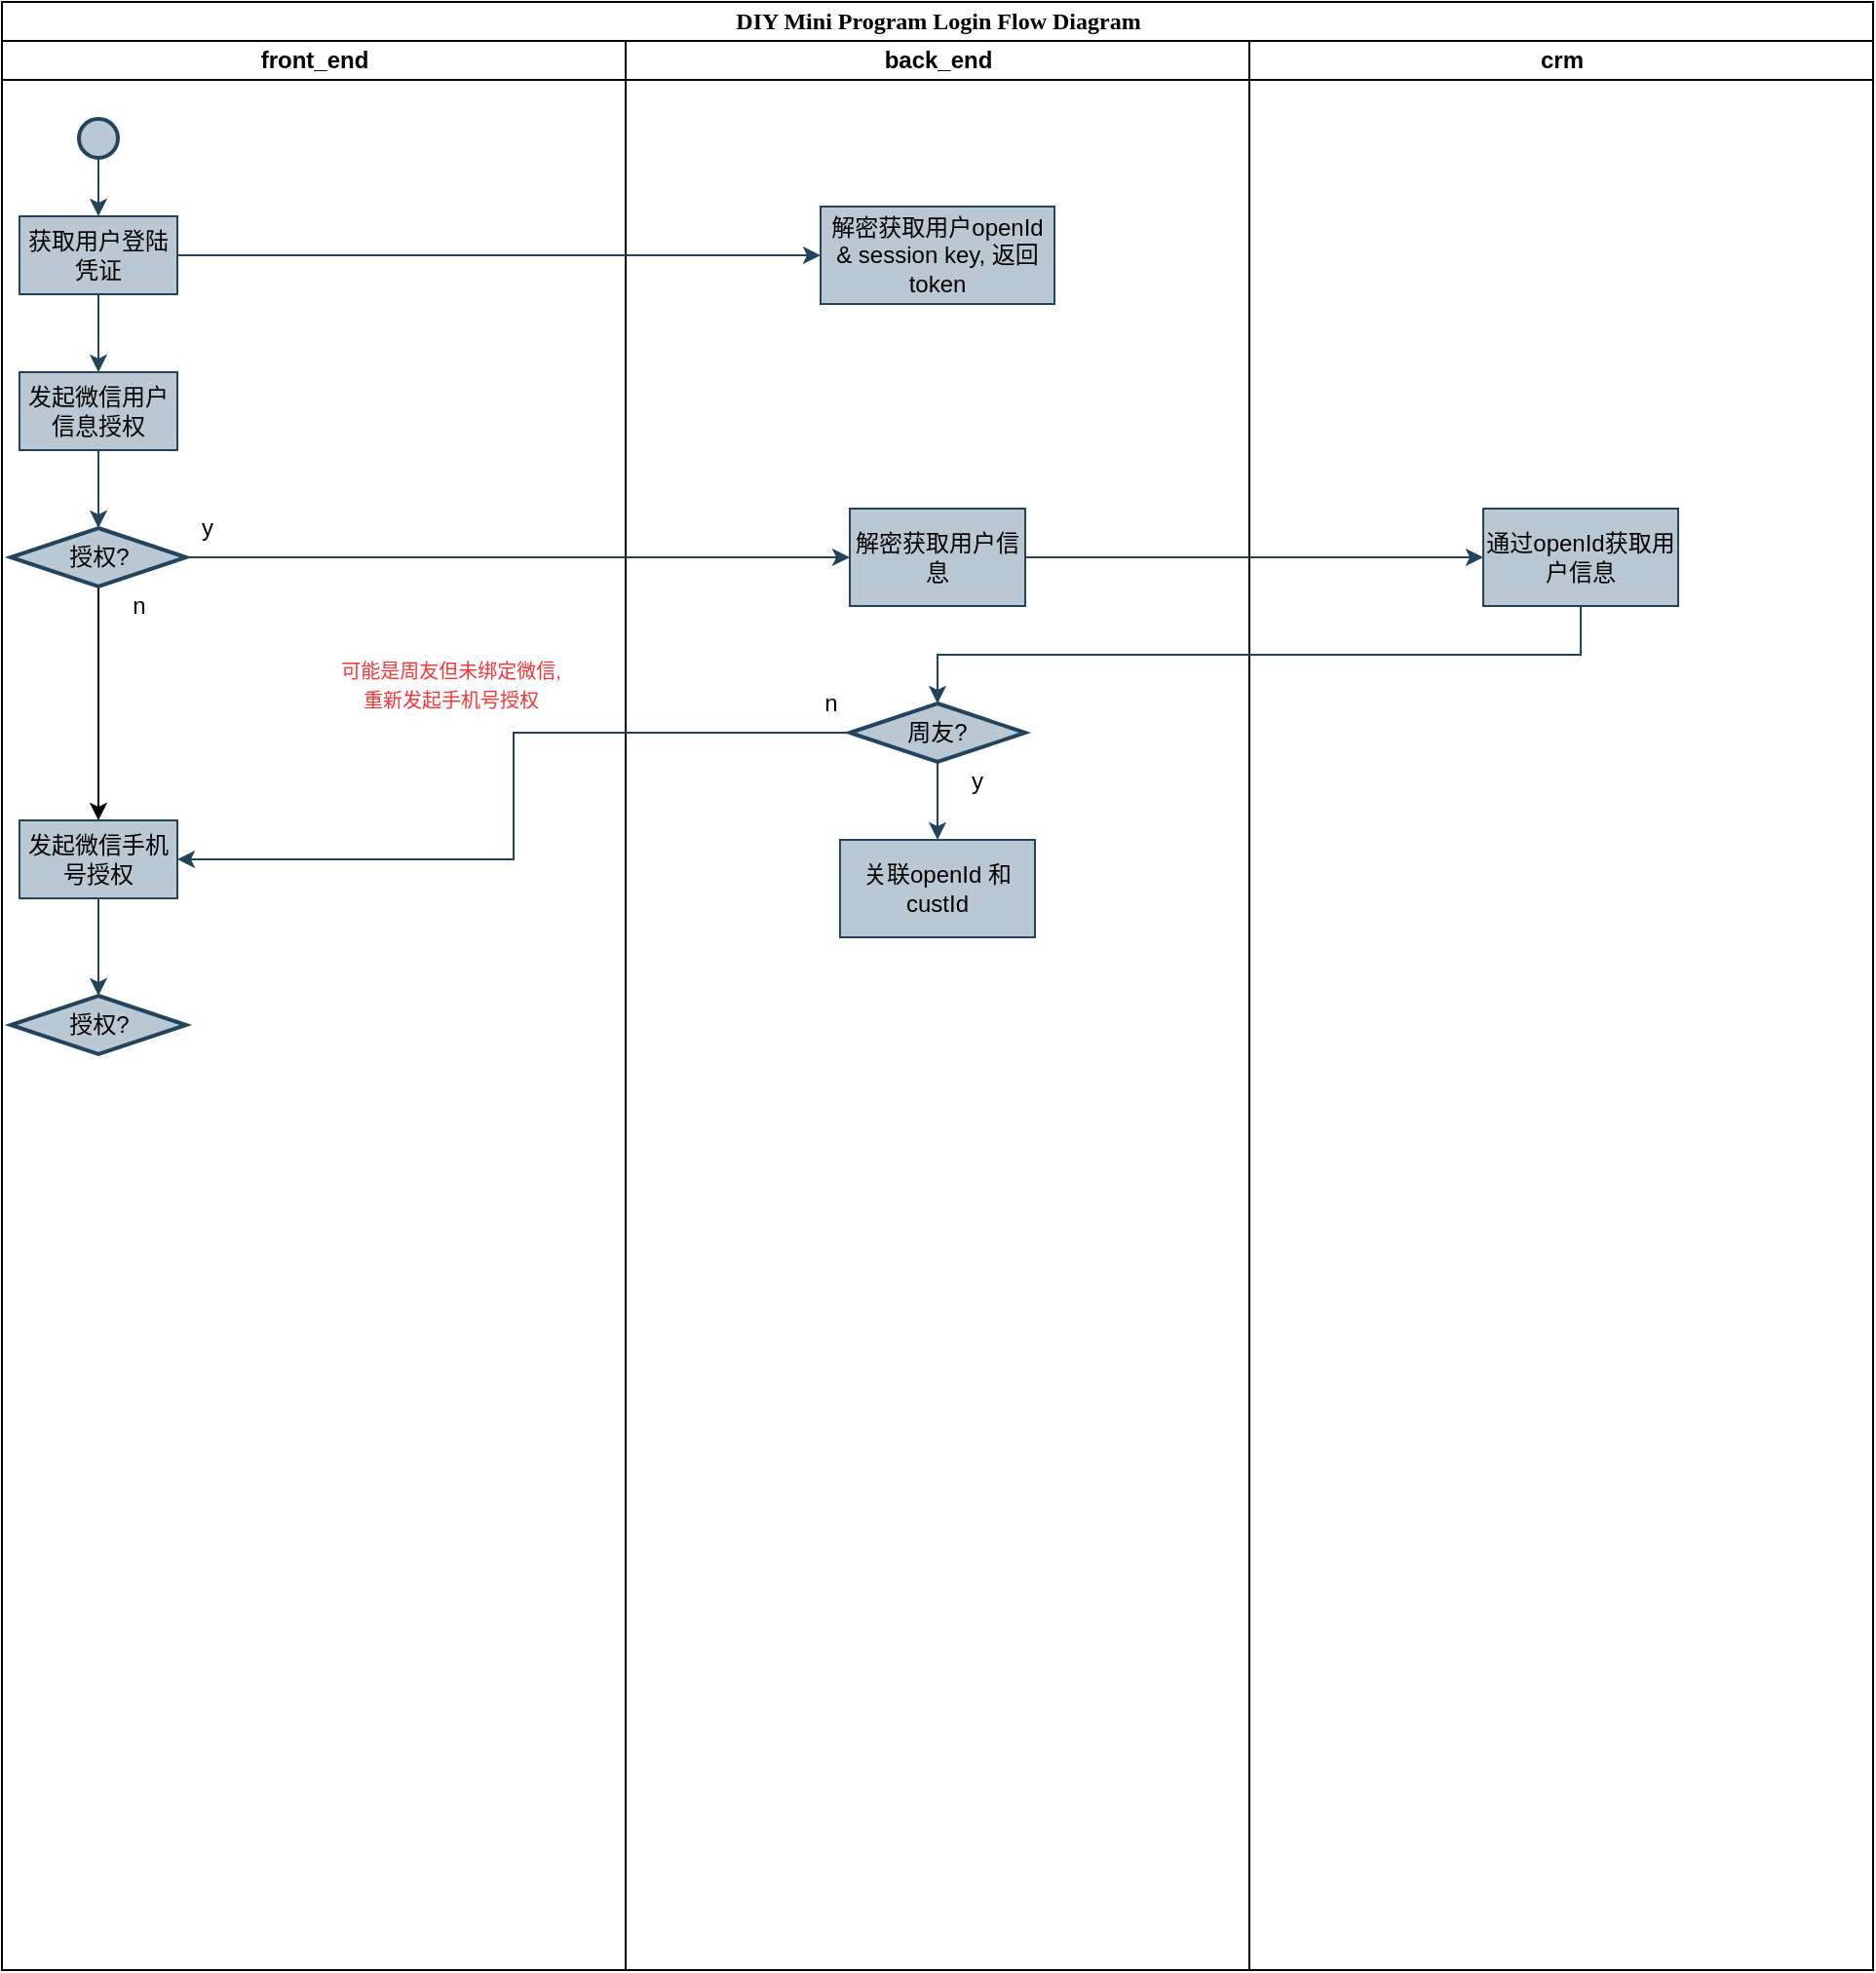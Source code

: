<mxfile version="12.7.9" type="github">
  <diagram name="Page-1" id="0783ab3e-0a74-02c8-0abd-f7b4e66b4bec">
    <mxGraphModel dx="1585" dy="864" grid="1" gridSize="10" guides="1" tooltips="1" connect="1" arrows="1" fold="1" page="1" pageScale="1" pageWidth="850" pageHeight="1100" background="#ffffff" math="0" shadow="0">
      <root>
        <mxCell id="0" />
        <mxCell id="1" parent="0" />
        <mxCell id="1c1d494c118603dd-1" value="DIY Mini Program Login Flow Diagram" style="swimlane;html=1;childLayout=stackLayout;startSize=20;rounded=0;shadow=0;comic=0;labelBackgroundColor=none;strokeWidth=1;fontFamily=Verdana;fontSize=12;align=center;" parent="1" vertex="1">
          <mxGeometry width="960" height="1010" as="geometry" />
        </mxCell>
        <mxCell id="1c1d494c118603dd-2" value="front_end" style="swimlane;html=1;startSize=20;" parent="1c1d494c118603dd-1" vertex="1">
          <mxGeometry y="20" width="320" height="990" as="geometry" />
        </mxCell>
        <mxCell id="7PXRdTP2mNgVB09aPx2Q-12" style="edgeStyle=orthogonalEdgeStyle;rounded=0;orthogonalLoop=1;jettySize=auto;html=1;entryX=0.5;entryY=0;entryDx=0;entryDy=0;fillColor=#bac8d3;strokeColor=#23445d;" edge="1" parent="1c1d494c118603dd-2" source="7PXRdTP2mNgVB09aPx2Q-1" target="7PXRdTP2mNgVB09aPx2Q-9">
          <mxGeometry relative="1" as="geometry" />
        </mxCell>
        <mxCell id="7PXRdTP2mNgVB09aPx2Q-1" value="" style="strokeWidth=2;html=1;shape=mxgraph.flowchart.start_2;whiteSpace=wrap;fillColor=#bac8d3;strokeColor=#23445d;" vertex="1" parent="1c1d494c118603dd-2">
          <mxGeometry x="39.5" y="40" width="20" height="20" as="geometry" />
        </mxCell>
        <mxCell id="7PXRdTP2mNgVB09aPx2Q-30" style="edgeStyle=orthogonalEdgeStyle;rounded=0;orthogonalLoop=1;jettySize=auto;html=1;entryX=0.5;entryY=0;entryDx=0;entryDy=0;" edge="1" parent="1c1d494c118603dd-2" source="7PXRdTP2mNgVB09aPx2Q-2" target="7PXRdTP2mNgVB09aPx2Q-28">
          <mxGeometry relative="1" as="geometry" />
        </mxCell>
        <mxCell id="7PXRdTP2mNgVB09aPx2Q-2" value="授权?" style="strokeWidth=2;html=1;shape=mxgraph.flowchart.decision;whiteSpace=wrap;fillColor=#bac8d3;strokeColor=#23445d;" vertex="1" parent="1c1d494c118603dd-2">
          <mxGeometry x="4.5" y="250" width="90" height="30" as="geometry" />
        </mxCell>
        <mxCell id="7PXRdTP2mNgVB09aPx2Q-17" style="edgeStyle=orthogonalEdgeStyle;rounded=0;orthogonalLoop=1;jettySize=auto;html=1;entryX=0.5;entryY=0;entryDx=0;entryDy=0;fillColor=#bac8d3;strokeColor=#23445d;" edge="1" parent="1c1d494c118603dd-2" source="7PXRdTP2mNgVB09aPx2Q-9" target="7PXRdTP2mNgVB09aPx2Q-16">
          <mxGeometry relative="1" as="geometry" />
        </mxCell>
        <mxCell id="7PXRdTP2mNgVB09aPx2Q-9" value="获取用户登陆凭证" style="rounded=0;whiteSpace=wrap;html=1;fillColor=#bac8d3;strokeColor=#23445d;" vertex="1" parent="1c1d494c118603dd-2">
          <mxGeometry x="9" y="90" width="81" height="40" as="geometry" />
        </mxCell>
        <mxCell id="7PXRdTP2mNgVB09aPx2Q-18" style="edgeStyle=orthogonalEdgeStyle;rounded=0;orthogonalLoop=1;jettySize=auto;html=1;fillColor=#bac8d3;strokeColor=#23445d;" edge="1" parent="1c1d494c118603dd-2" source="7PXRdTP2mNgVB09aPx2Q-16" target="7PXRdTP2mNgVB09aPx2Q-2">
          <mxGeometry relative="1" as="geometry" />
        </mxCell>
        <mxCell id="7PXRdTP2mNgVB09aPx2Q-16" value="发起微信用户信息授权" style="rounded=0;whiteSpace=wrap;html=1;fillColor=#bac8d3;strokeColor=#23445d;" vertex="1" parent="1c1d494c118603dd-2">
          <mxGeometry x="9" y="170" width="81" height="40" as="geometry" />
        </mxCell>
        <mxCell id="7PXRdTP2mNgVB09aPx2Q-37" style="edgeStyle=orthogonalEdgeStyle;rounded=0;orthogonalLoop=1;jettySize=auto;html=1;entryX=0.5;entryY=0;entryDx=0;entryDy=0;entryPerimeter=0;fillColor=#bac8d3;strokeColor=#23445d;" edge="1" parent="1c1d494c118603dd-2" source="7PXRdTP2mNgVB09aPx2Q-28" target="7PXRdTP2mNgVB09aPx2Q-36">
          <mxGeometry relative="1" as="geometry" />
        </mxCell>
        <mxCell id="7PXRdTP2mNgVB09aPx2Q-28" value="发起微信手机号授权" style="rounded=0;whiteSpace=wrap;html=1;fillColor=#bac8d3;strokeColor=#23445d;" vertex="1" parent="1c1d494c118603dd-2">
          <mxGeometry x="9" y="400" width="81" height="40" as="geometry" />
        </mxCell>
        <mxCell id="7PXRdTP2mNgVB09aPx2Q-31" value="y" style="text;html=1;align=center;verticalAlign=middle;resizable=0;points=[];autosize=1;" vertex="1" parent="1c1d494c118603dd-2">
          <mxGeometry x="94.5" y="240" width="20" height="20" as="geometry" />
        </mxCell>
        <mxCell id="7PXRdTP2mNgVB09aPx2Q-32" value="n" style="text;html=1;align=center;verticalAlign=middle;resizable=0;points=[];autosize=1;" vertex="1" parent="1c1d494c118603dd-2">
          <mxGeometry x="59.5" y="280" width="20" height="20" as="geometry" />
        </mxCell>
        <mxCell id="7PXRdTP2mNgVB09aPx2Q-35" value="&lt;font style=&quot;font-size: 10px&quot; color=&quot;#ff3333&quot;&gt;可能是周友但未绑定微信,&lt;br style=&quot;font-size: 10px&quot;&gt;重新发起手机号授权&lt;/font&gt;" style="text;html=1;align=center;verticalAlign=middle;resizable=0;points=[];autosize=1;" vertex="1" parent="1c1d494c118603dd-2">
          <mxGeometry x="140" y="315" width="180" height="30" as="geometry" />
        </mxCell>
        <mxCell id="7PXRdTP2mNgVB09aPx2Q-36" value="授权?" style="strokeWidth=2;html=1;shape=mxgraph.flowchart.decision;whiteSpace=wrap;fillColor=#bac8d3;strokeColor=#23445d;" vertex="1" parent="1c1d494c118603dd-2">
          <mxGeometry x="4.5" y="490" width="90" height="30" as="geometry" />
        </mxCell>
        <mxCell id="1c1d494c118603dd-3" value="back_end" style="swimlane;html=1;startSize=20;" parent="1c1d494c118603dd-1" vertex="1">
          <mxGeometry x="320" y="20" width="320" height="990" as="geometry" />
        </mxCell>
        <mxCell id="7PXRdTP2mNgVB09aPx2Q-7" value="解密获取用户openId &amp;amp; session key, 返回token" style="rounded=0;whiteSpace=wrap;html=1;fillColor=#bac8d3;strokeColor=#23445d;" vertex="1" parent="1c1d494c118603dd-3">
          <mxGeometry x="100" y="85" width="120" height="50" as="geometry" />
        </mxCell>
        <mxCell id="7PXRdTP2mNgVB09aPx2Q-20" value="解密获取用户信息" style="rounded=0;whiteSpace=wrap;html=1;fillColor=#bac8d3;strokeColor=#23445d;" vertex="1" parent="1c1d494c118603dd-3">
          <mxGeometry x="115" y="240" width="90" height="50" as="geometry" />
        </mxCell>
        <mxCell id="7PXRdTP2mNgVB09aPx2Q-27" style="edgeStyle=orthogonalEdgeStyle;rounded=0;orthogonalLoop=1;jettySize=auto;html=1;entryX=0.5;entryY=0;entryDx=0;entryDy=0;fillColor=#bac8d3;strokeColor=#23445d;" edge="1" parent="1c1d494c118603dd-3" source="7PXRdTP2mNgVB09aPx2Q-24" target="7PXRdTP2mNgVB09aPx2Q-25">
          <mxGeometry relative="1" as="geometry" />
        </mxCell>
        <mxCell id="7PXRdTP2mNgVB09aPx2Q-24" value="周友?" style="strokeWidth=2;html=1;shape=mxgraph.flowchart.decision;whiteSpace=wrap;fillColor=#bac8d3;strokeColor=#23445d;" vertex="1" parent="1c1d494c118603dd-3">
          <mxGeometry x="115" y="340" width="90" height="30" as="geometry" />
        </mxCell>
        <mxCell id="7PXRdTP2mNgVB09aPx2Q-25" value="关联openId 和 custId" style="rounded=0;whiteSpace=wrap;html=1;fillColor=#bac8d3;strokeColor=#23445d;" vertex="1" parent="1c1d494c118603dd-3">
          <mxGeometry x="110" y="410" width="100" height="50" as="geometry" />
        </mxCell>
        <mxCell id="7PXRdTP2mNgVB09aPx2Q-33" value="y" style="text;html=1;align=center;verticalAlign=middle;resizable=0;points=[];autosize=1;" vertex="1" parent="1c1d494c118603dd-3">
          <mxGeometry x="170" y="370" width="20" height="20" as="geometry" />
        </mxCell>
        <mxCell id="7PXRdTP2mNgVB09aPx2Q-34" value="n" style="text;html=1;align=center;verticalAlign=middle;resizable=0;points=[];autosize=1;" vertex="1" parent="1c1d494c118603dd-3">
          <mxGeometry x="95" y="330" width="20" height="20" as="geometry" />
        </mxCell>
        <mxCell id="1c1d494c118603dd-4" value="crm" style="swimlane;html=1;startSize=20;" parent="1c1d494c118603dd-1" vertex="1">
          <mxGeometry x="640" y="20" width="320" height="990" as="geometry" />
        </mxCell>
        <mxCell id="7PXRdTP2mNgVB09aPx2Q-22" value="通过openId获取用户信息" style="rounded=0;whiteSpace=wrap;html=1;fillColor=#bac8d3;strokeColor=#23445d;" vertex="1" parent="1c1d494c118603dd-4">
          <mxGeometry x="120" y="240" width="100" height="50" as="geometry" />
        </mxCell>
        <mxCell id="7PXRdTP2mNgVB09aPx2Q-13" style="edgeStyle=orthogonalEdgeStyle;rounded=0;orthogonalLoop=1;jettySize=auto;html=1;entryX=0;entryY=0.5;entryDx=0;entryDy=0;fillColor=#bac8d3;strokeColor=#23445d;" edge="1" parent="1c1d494c118603dd-1" source="7PXRdTP2mNgVB09aPx2Q-9" target="7PXRdTP2mNgVB09aPx2Q-7">
          <mxGeometry relative="1" as="geometry" />
        </mxCell>
        <mxCell id="7PXRdTP2mNgVB09aPx2Q-21" style="edgeStyle=orthogonalEdgeStyle;rounded=0;orthogonalLoop=1;jettySize=auto;html=1;entryX=0;entryY=0.5;entryDx=0;entryDy=0;fillColor=#bac8d3;strokeColor=#23445d;" edge="1" parent="1c1d494c118603dd-1" source="7PXRdTP2mNgVB09aPx2Q-2" target="7PXRdTP2mNgVB09aPx2Q-20">
          <mxGeometry relative="1" as="geometry" />
        </mxCell>
        <mxCell id="7PXRdTP2mNgVB09aPx2Q-23" style="edgeStyle=orthogonalEdgeStyle;rounded=0;orthogonalLoop=1;jettySize=auto;html=1;fillColor=#bac8d3;strokeColor=#23445d;" edge="1" parent="1c1d494c118603dd-1" source="7PXRdTP2mNgVB09aPx2Q-20" target="7PXRdTP2mNgVB09aPx2Q-22">
          <mxGeometry relative="1" as="geometry" />
        </mxCell>
        <mxCell id="7PXRdTP2mNgVB09aPx2Q-26" style="edgeStyle=orthogonalEdgeStyle;rounded=0;orthogonalLoop=1;jettySize=auto;html=1;exitX=0.5;exitY=1;exitDx=0;exitDy=0;fillColor=#bac8d3;strokeColor=#23445d;" edge="1" parent="1c1d494c118603dd-1" source="7PXRdTP2mNgVB09aPx2Q-22" target="7PXRdTP2mNgVB09aPx2Q-24">
          <mxGeometry relative="1" as="geometry" />
        </mxCell>
        <mxCell id="7PXRdTP2mNgVB09aPx2Q-29" style="edgeStyle=orthogonalEdgeStyle;rounded=0;orthogonalLoop=1;jettySize=auto;html=1;entryX=1;entryY=0.5;entryDx=0;entryDy=0;fillColor=#bac8d3;strokeColor=#23445d;" edge="1" parent="1c1d494c118603dd-1" source="7PXRdTP2mNgVB09aPx2Q-24" target="7PXRdTP2mNgVB09aPx2Q-28">
          <mxGeometry relative="1" as="geometry" />
        </mxCell>
      </root>
    </mxGraphModel>
  </diagram>
</mxfile>
